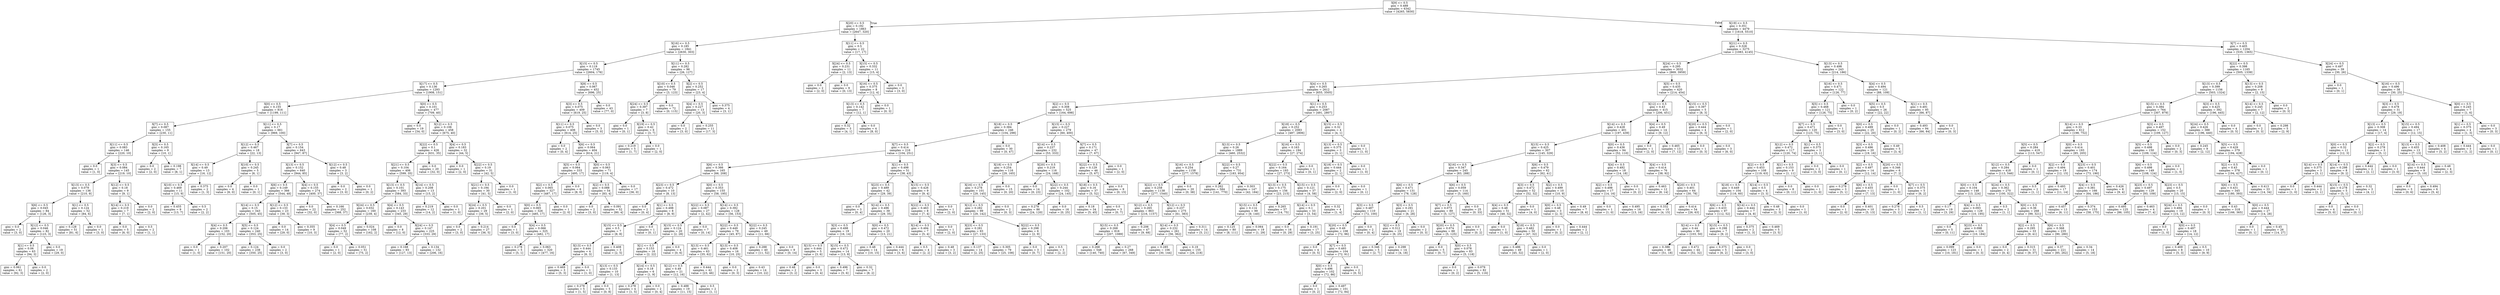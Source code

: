 digraph Tree {
node [shape=box] ;
0 [label="X[9] <= 0.5\ngini = 0.488\nsamples = 6342\nvalue = [4265, 5830]"] ;
1 [label="X[20] <= 0.5\ngini = 0.192\nsamples = 1863\nvalue = [2647, 320]"] ;
0 -> 1 [labeldistance=2.5, labelangle=45, headlabel="True"] ;
2 [label="X[16] <= 0.5\ngini = 0.185\nsamples = 1841\nvalue = [2630, 303]"] ;
1 -> 2 ;
3 [label="X[15] <= 0.5\ngini = 0.119\nsamples = 1745\nvalue = [2604, 176]"] ;
2 -> 3 ;
4 [label="X[17] <= 0.5\ngini = 0.136\nsamples = 1293\nvalue = [1908, 151]"] ;
3 -> 4 ;
5 [label="X[0] <= 0.5\ngini = 0.155\nsamples = 816\nvalue = [1199, 111]"] ;
4 -> 5 ;
6 [label="X[7] <= 0.5\ngini = 0.087\nsamples = 155\nvalue = [230, 11]"] ;
5 -> 6 ;
7 [label="X[11] <= 0.5\ngini = 0.083\nsamples = 146\nvalue = [220, 10]"] ;
6 -> 7 ;
8 [label="gini = 0.0\nsamples = 1\nvalue = [1, 0]"] ;
7 -> 8 ;
9 [label="X[3] <= 0.5\ngini = 0.084\nsamples = 145\nvalue = [219, 10]"] ;
7 -> 9 ;
10 [label="X[13] <= 0.5\ngini = 0.079\nsamples = 136\nvalue = [210, 9]"] ;
9 -> 10 ;
11 [label="X[6] <= 0.5\ngini = 0.045\nsamples = 84\nvalue = [126, 3]"] ;
10 -> 11 ;
12 [label="gini = 0.0\nsamples = 2\nvalue = [3, 0]"] ;
11 -> 12 ;
13 [label="X[12] <= 0.5\ngini = 0.046\nsamples = 82\nvalue = [123, 3]"] ;
11 -> 13 ;
14 [label="X[1] <= 0.5\ngini = 0.06\nsamples = 63\nvalue = [94, 3]"] ;
13 -> 14 ;
15 [label="gini = 0.061\nsamples = 61\nvalue = [92, 3]"] ;
14 -> 15 ;
16 [label="gini = 0.0\nsamples = 2\nvalue = [2, 0]"] ;
14 -> 16 ;
17 [label="gini = 0.0\nsamples = 19\nvalue = [29, 0]"] ;
13 -> 17 ;
18 [label="X[1] <= 0.5\ngini = 0.124\nsamples = 52\nvalue = [84, 6]"] ;
10 -> 18 ;
19 [label="gini = 0.128\nsamples = 51\nvalue = [81, 6]"] ;
18 -> 19 ;
20 [label="gini = 0.0\nsamples = 1\nvalue = [3, 0]"] ;
18 -> 20 ;
21 [label="X[12] <= 0.5\ngini = 0.18\nsamples = 9\nvalue = [9, 1]"] ;
9 -> 21 ;
22 [label="X[14] <= 0.5\ngini = 0.219\nsamples = 7\nvalue = [7, 1]"] ;
21 -> 22 ;
23 [label="gini = 0.0\nsamples = 5\nvalue = [6, 0]"] ;
22 -> 23 ;
24 [label="gini = 0.5\nsamples = 2\nvalue = [1, 1]"] ;
22 -> 24 ;
25 [label="gini = 0.0\nsamples = 2\nvalue = [2, 0]"] ;
21 -> 25 ;
26 [label="X[3] <= 0.5\ngini = 0.165\nsamples = 9\nvalue = [10, 1]"] ;
6 -> 26 ;
27 [label="gini = 0.0\nsamples = 2\nvalue = [2, 0]"] ;
26 -> 27 ;
28 [label="gini = 0.198\nsamples = 7\nvalue = [8, 1]"] ;
26 -> 28 ;
29 [label="X[11] <= 0.5\ngini = 0.17\nsamples = 661\nvalue = [969, 100]"] ;
5 -> 29 ;
30 [label="X[12] <= 0.5\ngini = 0.467\nsamples = 18\nvalue = [22, 13]"] ;
29 -> 30 ;
31 [label="X[14] <= 0.5\ngini = 0.49\nsamples = 13\nvalue = [16, 12]"] ;
30 -> 31 ;
32 [label="X[10] <= 0.5\ngini = 0.469\nsamples = 11\nvalue = [15, 9]"] ;
31 -> 32 ;
33 [label="gini = 0.455\nsamples = 9\nvalue = [13, 7]"] ;
32 -> 33 ;
34 [label="gini = 0.5\nsamples = 2\nvalue = [2, 2]"] ;
32 -> 34 ;
35 [label="gini = 0.375\nsamples = 2\nvalue = [1, 3]"] ;
31 -> 35 ;
36 [label="X[10] <= 0.5\ngini = 0.245\nsamples = 5\nvalue = [6, 1]"] ;
30 -> 36 ;
37 [label="gini = 0.0\nsamples = 4\nvalue = [6, 0]"] ;
36 -> 37 ;
38 [label="gini = 0.0\nsamples = 1\nvalue = [0, 1]"] ;
36 -> 38 ;
39 [label="X[7] <= 0.5\ngini = 0.154\nsamples = 643\nvalue = [947, 87]"] ;
29 -> 39 ;
40 [label="X[13] <= 0.5\ngini = 0.152\nsamples = 640\nvalue = [944, 85]"] ;
39 -> 40 ;
41 [label="X[6] <= 0.5\ngini = 0.149\nsamples = 366\nvalue = [544, 48]"] ;
40 -> 41 ;
42 [label="X[14] <= 0.5\ngini = 0.15\nsamples = 343\nvalue = [505, 45]"] ;
41 -> 42 ;
43 [label="X[4] <= 0.5\ngini = 0.206\nsamples = 103\nvalue = [152, 20]"] ;
42 -> 43 ;
44 [label="gini = 0.0\nsamples = 1\nvalue = [1, 0]"] ;
43 -> 44 ;
45 [label="gini = 0.207\nsamples = 102\nvalue = [151, 20]"] ;
43 -> 45 ;
46 [label="X[5] <= 0.5\ngini = 0.124\nsamples = 240\nvalue = [353, 25]"] ;
42 -> 46 ;
47 [label="gini = 0.124\nsamples = 238\nvalue = [350, 25]"] ;
46 -> 47 ;
48 [label="gini = 0.0\nsamples = 2\nvalue = [3, 0]"] ;
46 -> 48 ;
49 [label="X[12] <= 0.5\ngini = 0.133\nsamples = 23\nvalue = [39, 3]"] ;
41 -> 49 ;
50 [label="gini = 0.0\nsamples = 14\nvalue = [29, 0]"] ;
49 -> 50 ;
51 [label="gini = 0.355\nsamples = 9\nvalue = [10, 3]"] ;
49 -> 51 ;
52 [label="X[4] <= 0.5\ngini = 0.155\nsamples = 274\nvalue = [400, 37]"] ;
40 -> 52 ;
53 [label="gini = 0.0\nsamples = 22\nvalue = [32, 0]"] ;
52 -> 53 ;
54 [label="gini = 0.166\nsamples = 252\nvalue = [368, 37]"] ;
52 -> 54 ;
55 [label="X[12] <= 0.5\ngini = 0.48\nsamples = 3\nvalue = [3, 2]"] ;
39 -> 55 ;
56 [label="gini = 0.0\nsamples = 2\nvalue = [3, 0]"] ;
55 -> 56 ;
57 [label="gini = 0.0\nsamples = 1\nvalue = [0, 2]"] ;
55 -> 57 ;
58 [label="X[0] <= 0.5\ngini = 0.101\nsamples = 477\nvalue = [709, 40]"] ;
4 -> 58 ;
59 [label="gini = 0.0\nsamples = 19\nvalue = [34, 0]"] ;
58 -> 59 ;
60 [label="X[12] <= 0.5\ngini = 0.106\nsamples = 458\nvalue = [675, 40]"] ;
58 -> 60 ;
61 [label="X[22] <= 0.5\ngini = 0.1\nsamples = 426\nvalue = [631, 35]"] ;
60 -> 61 ;
62 [label="X[21] <= 0.5\ngini = 0.104\nsamples = 406\nvalue = [599, 35]"] ;
61 -> 62 ;
63 [label="X[13] <= 0.5\ngini = 0.101\nsamples = 393\nvalue = [584, 33]"] ;
62 -> 63 ;
64 [label="X[24] <= 0.5\ngini = 0.032\nsamples = 160\nvalue = [239, 4]"] ;
63 -> 64 ;
65 [label="X[4] <= 0.5\ngini = 0.049\nsamples = 52\nvalue = [77, 2]"] ;
64 -> 65 ;
66 [label="gini = 0.0\nsamples = 1\nvalue = [2, 0]"] ;
65 -> 66 ;
67 [label="gini = 0.051\nsamples = 51\nvalue = [75, 2]"] ;
65 -> 67 ;
68 [label="gini = 0.024\nsamples = 108\nvalue = [162, 2]"] ;
64 -> 68 ;
69 [label="X[4] <= 0.5\ngini = 0.143\nsamples = 233\nvalue = [345, 29]"] ;
63 -> 69 ;
70 [label="gini = 0.0\nsamples = 8\nvalue = [12, 0]"] ;
69 -> 70 ;
71 [label="X[24] <= 0.5\ngini = 0.147\nsamples = 225\nvalue = [333, 29]"] ;
69 -> 71 ;
72 [label="gini = 0.168\nsamples = 93\nvalue = [127, 13]"] ;
71 -> 72 ;
73 [label="gini = 0.134\nsamples = 132\nvalue = [206, 16]"] ;
71 -> 73 ;
74 [label="X[14] <= 0.5\ngini = 0.208\nsamples = 13\nvalue = [15, 2]"] ;
62 -> 74 ;
75 [label="gini = 0.219\nsamples = 12\nvalue = [14, 2]"] ;
74 -> 75 ;
76 [label="gini = 0.0\nsamples = 1\nvalue = [1, 0]"] ;
74 -> 76 ;
77 [label="gini = 0.0\nsamples = 20\nvalue = [32, 0]"] ;
61 -> 77 ;
78 [label="X[4] <= 0.5\ngini = 0.183\nsamples = 32\nvalue = [44, 5]"] ;
60 -> 78 ;
79 [label="gini = 0.0\nsamples = 1\nvalue = [2, 0]"] ;
78 -> 79 ;
80 [label="X[22] <= 0.5\ngini = 0.19\nsamples = 31\nvalue = [42, 5]"] ;
78 -> 80 ;
81 [label="X[21] <= 0.5\ngini = 0.194\nsamples = 30\nvalue = [41, 5]"] ;
80 -> 81 ;
82 [label="X[24] <= 0.5\ngini = 0.201\nsamples = 29\nvalue = [39, 5]"] ;
81 -> 82 ;
83 [label="gini = 0.0\nsamples = 2\nvalue = [3, 0]"] ;
82 -> 83 ;
84 [label="gini = 0.214\nsamples = 27\nvalue = [36, 5]"] ;
82 -> 84 ;
85 [label="gini = 0.0\nsamples = 1\nvalue = [2, 0]"] ;
81 -> 85 ;
86 [label="gini = 0.0\nsamples = 1\nvalue = [1, 0]"] ;
80 -> 86 ;
87 [label="X[8] <= 0.5\ngini = 0.067\nsamples = 452\nvalue = [696, 25]"] ;
3 -> 87 ;
88 [label="X[3] <= 0.5\ngini = 0.075\nsamples = 409\nvalue = [619, 25]"] ;
87 -> 88 ;
89 [label="X[11] <= 0.5\ngini = 0.075\nsamples = 406\nvalue = [614, 25]"] ;
88 -> 89 ;
90 [label="gini = 0.0\nsamples = 2\nvalue = [0, 4]"] ;
89 -> 90 ;
91 [label="X[6] <= 0.5\ngini = 0.064\nsamples = 404\nvalue = [614, 21]"] ;
89 -> 91 ;
92 [label="X[5] <= 0.5\ngini = 0.064\nsamples = 333\nvalue = [495, 17]"] ;
91 -> 92 ;
93 [label="X[2] <= 0.5\ngini = 0.065\nsamples = 327\nvalue = [487, 17]"] ;
92 -> 93 ;
94 [label="X[0] <= 0.5\ngini = 0.065\nsamples = 326\nvalue = [485, 17]"] ;
93 -> 94 ;
95 [label="gini = 0.0\nsamples = 1\nvalue = [3, 0]"] ;
94 -> 95 ;
96 [label="X[4] <= 0.5\ngini = 0.066\nsamples = 325\nvalue = [482, 17]"] ;
94 -> 96 ;
97 [label="gini = 0.278\nsamples = 5\nvalue = [5, 1]"] ;
96 -> 97 ;
98 [label="gini = 0.063\nsamples = 320\nvalue = [477, 16]"] ;
96 -> 98 ;
99 [label="gini = 0.0\nsamples = 1\nvalue = [2, 0]"] ;
93 -> 99 ;
100 [label="gini = 0.0\nsamples = 6\nvalue = [8, 0]"] ;
92 -> 100 ;
101 [label="X[0] <= 0.5\ngini = 0.063\nsamples = 71\nvalue = [119, 4]"] ;
91 -> 101 ;
102 [label="X[2] <= 0.5\ngini = 0.088\nsamples = 54\nvalue = [83, 4]"] ;
101 -> 102 ;
103 [label="gini = 0.0\nsamples = 2\nvalue = [3, 0]"] ;
102 -> 103 ;
104 [label="gini = 0.091\nsamples = 52\nvalue = [80, 4]"] ;
102 -> 104 ;
105 [label="gini = 0.0\nsamples = 17\nvalue = [36, 0]"] ;
101 -> 105 ;
106 [label="gini = 0.0\nsamples = 3\nvalue = [5, 0]"] ;
88 -> 106 ;
107 [label="gini = 0.0\nsamples = 43\nvalue = [77, 0]"] ;
87 -> 107 ;
108 [label="X[11] <= 0.5\ngini = 0.282\nsamples = 96\nvalue = [26, 127]"] ;
2 -> 108 ;
109 [label="X[10] <= 0.5\ngini = 0.046\nsamples = 79\nvalue = [3, 123]"] ;
108 -> 109 ;
110 [label="X[24] <= 0.5\ngini = 0.397\nsamples = 7\nvalue = [3, 8]"] ;
109 -> 110 ;
111 [label="gini = 0.0\nsamples = 1\nvalue = [0, 1]"] ;
110 -> 111 ;
112 [label="X[19] <= 0.5\ngini = 0.42\nsamples = 6\nvalue = [3, 7]"] ;
110 -> 112 ;
113 [label="gini = 0.219\nsamples = 5\nvalue = [1, 7]"] ;
112 -> 113 ;
114 [label="gini = 0.0\nsamples = 1\nvalue = [2, 0]"] ;
112 -> 114 ;
115 [label="gini = 0.0\nsamples = 72\nvalue = [0, 115]"] ;
109 -> 115 ;
116 [label="X[2] <= 0.5\ngini = 0.252\nsamples = 17\nvalue = [23, 4]"] ;
108 -> 116 ;
117 [label="X[4] <= 0.5\ngini = 0.227\nsamples = 13\nvalue = [20, 3]"] ;
116 -> 117 ;
118 [label="gini = 0.0\nsamples = 2\nvalue = [3, 0]"] ;
117 -> 118 ;
119 [label="gini = 0.255\nsamples = 11\nvalue = [17, 3]"] ;
117 -> 119 ;
120 [label="gini = 0.375\nsamples = 4\nvalue = [3, 1]"] ;
116 -> 120 ;
121 [label="X[11] <= 0.5\ngini = 0.5\nsamples = 22\nvalue = [17, 17]"] ;
1 -> 121 ;
122 [label="X[24] <= 0.5\ngini = 0.231\nsamples = 11\nvalue = [2, 13]"] ;
121 -> 122 ;
123 [label="gini = 0.0\nsamples = 2\nvalue = [2, 0]"] ;
122 -> 123 ;
124 [label="gini = 0.0\nsamples = 9\nvalue = [0, 13]"] ;
122 -> 124 ;
125 [label="X[15] <= 0.5\ngini = 0.332\nsamples = 11\nvalue = [15, 4]"] ;
121 -> 125 ;
126 [label="X[16] <= 0.5\ngini = 0.375\nsamples = 8\nvalue = [12, 4]"] ;
125 -> 126 ;
127 [label="X[13] <= 0.5\ngini = 0.142\nsamples = 7\nvalue = [12, 1]"] ;
126 -> 127 ;
128 [label="gini = 0.32\nsamples = 3\nvalue = [4, 1]"] ;
127 -> 128 ;
129 [label="gini = 0.0\nsamples = 4\nvalue = [8, 0]"] ;
127 -> 129 ;
130 [label="gini = 0.0\nsamples = 1\nvalue = [0, 3]"] ;
126 -> 130 ;
131 [label="gini = 0.0\nsamples = 3\nvalue = [3, 0]"] ;
125 -> 131 ;
132 [label="X[19] <= 0.5\ngini = 0.351\nsamples = 4479\nvalue = [1618, 5510]"] ;
0 -> 132 [labeldistance=2.5, labelangle=-45, headlabel="False"] ;
133 [label="X[21] <= 0.5\ngini = 0.328\nsamples = 3275\nvalue = [1083, 4145]"] ;
132 -> 133 ;
134 [label="X[24] <= 0.5\ngini = 0.295\nsamples = 3032\nvalue = [869, 3959]"] ;
133 -> 134 ;
135 [label="X[4] <= 0.5\ngini = 0.265\nsamples = 2612\nvalue = [655, 3505]"] ;
134 -> 135 ;
136 [label="X[2] <= 0.5\ngini = 0.308\nsamples = 525\nvalue = [164, 698]"] ;
135 -> 136 ;
137 [label="X[18] <= 0.5\ngini = 0.384\nsamples = 246\nvalue = [104, 298]"] ;
136 -> 137 ;
138 [label="X[7] <= 0.5\ngini = 0.414\nsamples = 216\nvalue = [104, 251]"] ;
137 -> 138 ;
139 [label="X[6] <= 0.5\ngini = 0.366\nsamples = 165\nvalue = [66, 208]"] ;
138 -> 139 ;
140 [label="X[23] <= 0.5\ngini = 0.472\nsamples = 10\nvalue = [8, 13]"] ;
139 -> 140 ;
141 [label="gini = 0.0\nsamples = 2\nvalue = [0, 4]"] ;
140 -> 141 ;
142 [label="X[1] <= 0.5\ngini = 0.498\nsamples = 8\nvalue = [8, 9]"] ;
140 -> 142 ;
143 [label="X[15] <= 0.5\ngini = 0.5\nsamples = 7\nvalue = [8, 8]"] ;
142 -> 143 ;
144 [label="X[13] <= 0.5\ngini = 0.444\nsamples = 4\nvalue = [6, 3]"] ;
143 -> 144 ;
145 [label="gini = 0.469\nsamples = 3\nvalue = [5, 3]"] ;
144 -> 145 ;
146 [label="gini = 0.0\nsamples = 1\nvalue = [1, 0]"] ;
144 -> 146 ;
147 [label="gini = 0.408\nsamples = 3\nvalue = [2, 5]"] ;
143 -> 147 ;
148 [label="gini = 0.0\nsamples = 1\nvalue = [0, 1]"] ;
142 -> 148 ;
149 [label="X[0] <= 0.5\ngini = 0.353\nsamples = 155\nvalue = [58, 195]"] ;
139 -> 149 ;
150 [label="X[22] <= 0.5\ngini = 0.087\nsamples = 27\nvalue = [2, 42]"] ;
149 -> 150 ;
151 [label="X[15] <= 0.5\ngini = 0.124\nsamples = 20\nvalue = [2, 28]"] ;
150 -> 151 ;
152 [label="X[1] <= 0.5\ngini = 0.153\nsamples = 16\nvalue = [2, 22]"] ;
151 -> 152 ;
153 [label="X[13] <= 0.5\ngini = 0.133\nsamples = 10\nvalue = [1, 13]"] ;
152 -> 153 ;
154 [label="gini = 0.278\nsamples = 5\nvalue = [1, 5]"] ;
153 -> 154 ;
155 [label="gini = 0.0\nsamples = 5\nvalue = [0, 8]"] ;
153 -> 155 ;
156 [label="X[14] <= 0.5\ngini = 0.18\nsamples = 6\nvalue = [1, 9]"] ;
152 -> 156 ;
157 [label="gini = 0.278\nsamples = 4\nvalue = [1, 5]"] ;
156 -> 157 ;
158 [label="gini = 0.0\nsamples = 2\nvalue = [0, 4]"] ;
156 -> 158 ;
159 [label="gini = 0.0\nsamples = 4\nvalue = [0, 6]"] ;
151 -> 159 ;
160 [label="gini = 0.0\nsamples = 7\nvalue = [0, 14]"] ;
150 -> 160 ;
161 [label="X[14] <= 0.5\ngini = 0.392\nsamples = 128\nvalue = [56, 153]"] ;
149 -> 161 ;
162 [label="X[22] <= 0.5\ngini = 0.449\nsamples = 79\nvalue = [45, 87]"] ;
161 -> 162 ;
163 [label="X[13] <= 0.5\ngini = 0.461\nsamples = 63\nvalue = [35, 62]"] ;
162 -> 163 ;
164 [label="X[12] <= 0.5\ngini = 0.49\nsamples = 21\nvalue = [12, 16]"] ;
163 -> 164 ;
165 [label="gini = 0.488\nsamples = 19\nvalue = [11, 15]"] ;
164 -> 165 ;
166 [label="gini = 0.5\nsamples = 2\nvalue = [1, 1]"] ;
164 -> 166 ;
167 [label="gini = 0.444\nsamples = 42\nvalue = [23, 46]"] ;
163 -> 167 ;
168 [label="X[13] <= 0.5\ngini = 0.408\nsamples = 16\nvalue = [10, 25]"] ;
162 -> 168 ;
169 [label="gini = 0.0\nsamples = 2\nvalue = [0, 3]"] ;
168 -> 169 ;
170 [label="gini = 0.43\nsamples = 14\nvalue = [10, 22]"] ;
168 -> 170 ;
171 [label="X[22] <= 0.5\ngini = 0.245\nsamples = 49\nvalue = [11, 66]"] ;
161 -> 171 ;
172 [label="gini = 0.288\nsamples = 40\nvalue = [11, 52]"] ;
171 -> 172 ;
173 [label="gini = 0.0\nsamples = 9\nvalue = [0, 14]"] ;
171 -> 173 ;
174 [label="X[1] <= 0.5\ngini = 0.498\nsamples = 51\nvalue = [38, 43]"] ;
138 -> 174 ;
175 [label="X[23] <= 0.5\ngini = 0.489\nsamples = 42\nvalue = [29, 39]"] ;
174 -> 175 ;
176 [label="gini = 0.0\nsamples = 3\nvalue = [0, 4]"] ;
175 -> 176 ;
177 [label="X[14] <= 0.5\ngini = 0.496\nsamples = 39\nvalue = [29, 35]"] ;
175 -> 177 ;
178 [label="X[3] <= 0.5\ngini = 0.498\nsamples = 19\nvalue = [16, 14]"] ;
177 -> 178 ;
179 [label="X[15] <= 0.5\ngini = 0.444\nsamples = 5\nvalue = [3, 6]"] ;
178 -> 179 ;
180 [label="gini = 0.48\nsamples = 2\nvalue = [3, 2]"] ;
179 -> 180 ;
181 [label="gini = 0.0\nsamples = 3\nvalue = [0, 4]"] ;
179 -> 181 ;
182 [label="X[15] <= 0.5\ngini = 0.472\nsamples = 14\nvalue = [13, 8]"] ;
178 -> 182 ;
183 [label="gini = 0.496\nsamples = 7\nvalue = [5, 6]"] ;
182 -> 183 ;
184 [label="gini = 0.32\nsamples = 7\nvalue = [8, 2]"] ;
182 -> 184 ;
185 [label="X[0] <= 0.5\ngini = 0.472\nsamples = 20\nvalue = [13, 21]"] ;
177 -> 185 ;
186 [label="gini = 0.48\nsamples = 14\nvalue = [10, 15]"] ;
185 -> 186 ;
187 [label="gini = 0.444\nsamples = 6\nvalue = [3, 6]"] ;
185 -> 187 ;
188 [label="X[15] <= 0.5\ngini = 0.426\nsamples = 9\nvalue = [9, 4]"] ;
174 -> 188 ;
189 [label="X[22] <= 0.5\ngini = 0.463\nsamples = 8\nvalue = [7, 4]"] ;
188 -> 189 ;
190 [label="X[14] <= 0.5\ngini = 0.494\nsamples = 7\nvalue = [5, 4]"] ;
189 -> 190 ;
191 [label="gini = 0.5\nsamples = 4\nvalue = [2, 2]"] ;
190 -> 191 ;
192 [label="gini = 0.48\nsamples = 3\nvalue = [3, 2]"] ;
190 -> 192 ;
193 [label="gini = 0.0\nsamples = 1\nvalue = [2, 0]"] ;
189 -> 193 ;
194 [label="gini = 0.0\nsamples = 1\nvalue = [2, 0]"] ;
188 -> 194 ;
195 [label="gini = 0.0\nsamples = 30\nvalue = [0, 47]"] ;
137 -> 195 ;
196 [label="X[15] <= 0.5\ngini = 0.227\nsamples = 279\nvalue = [60, 400]"] ;
136 -> 196 ;
197 [label="X[14] <= 0.5\ngini = 0.237\nsamples = 232\nvalue = [53, 333]"] ;
196 -> 197 ;
198 [label="X[18] <= 0.5\ngini = 0.254\nsamples = 116\nvalue = [29, 165]"] ;
197 -> 198 ;
199 [label="X[16] <= 0.5\ngini = 0.278\nsamples = 101\nvalue = [29, 145]"] ;
198 -> 199 ;
200 [label="X[12] <= 0.5\ngini = 0.282\nsamples = 99\nvalue = [29, 142]"] ;
199 -> 200 ;
201 [label="X[23] <= 0.5\ngini = 0.281\nsamples = 93\nvalue = [27, 133]"] ;
200 -> 201 ;
202 [label="gini = 0.137\nsamples = 14\nvalue = [2, 25]"] ;
201 -> 202 ;
203 [label="gini = 0.305\nsamples = 79\nvalue = [25, 108]"] ;
201 -> 203 ;
204 [label="X[22] <= 0.5\ngini = 0.298\nsamples = 6\nvalue = [2, 9]"] ;
200 -> 204 ;
205 [label="gini = 0.0\nsamples = 3\nvalue = [0, 7]"] ;
204 -> 205 ;
206 [label="gini = 0.5\nsamples = 3\nvalue = [2, 2]"] ;
204 -> 206 ;
207 [label="gini = 0.0\nsamples = 2\nvalue = [0, 3]"] ;
199 -> 207 ;
208 [label="gini = 0.0\nsamples = 15\nvalue = [0, 20]"] ;
198 -> 208 ;
209 [label="X[20] <= 0.5\ngini = 0.219\nsamples = 116\nvalue = [24, 168]"] ;
197 -> 209 ;
210 [label="gini = 0.0\nsamples = 14\nvalue = [0, 23]"] ;
209 -> 210 ;
211 [label="X[22] <= 0.5\ngini = 0.244\nsamples = 102\nvalue = [24, 145]"] ;
209 -> 211 ;
212 [label="gini = 0.278\nsamples = 86\nvalue = [24, 120]"] ;
211 -> 212 ;
213 [label="gini = 0.0\nsamples = 16\nvalue = [0, 25]"] ;
211 -> 213 ;
214 [label="X[7] <= 0.5\ngini = 0.171\nsamples = 47\nvalue = [7, 67]"] ;
196 -> 214 ;
215 [label="X[22] <= 0.5\ngini = 0.129\nsamples = 46\nvalue = [5, 67]"] ;
214 -> 215 ;
216 [label="X[18] <= 0.5\ngini = 0.16\nsamples = 37\nvalue = [5, 52]"] ;
215 -> 216 ;
217 [label="gini = 0.18\nsamples = 34\nvalue = [5, 45]"] ;
216 -> 217 ;
218 [label="gini = 0.0\nsamples = 3\nvalue = [0, 7]"] ;
216 -> 218 ;
219 [label="gini = 0.0\nsamples = 9\nvalue = [0, 15]"] ;
215 -> 219 ;
220 [label="gini = 0.0\nsamples = 1\nvalue = [2, 0]"] ;
214 -> 220 ;
221 [label="X[1] <= 0.5\ngini = 0.253\nsamples = 2087\nvalue = [491, 2807]"] ;
135 -> 221 ;
222 [label="X[18] <= 0.5\ngini = 0.252\nsamples = 2083\nvalue = [487, 2806]"] ;
221 -> 222 ;
223 [label="X[13] <= 0.5\ngini = 0.26\nsamples = 1889\nvalue = [460, 2532]"] ;
222 -> 223 ;
224 [label="X[16] <= 0.5\ngini = 0.254\nsamples = 1158\nvalue = [277, 1578]"] ;
223 -> 224 ;
225 [label="X[22] <= 0.5\ngini = 0.258\nsamples = 1138\nvalue = [277, 1540]"] ;
224 -> 225 ;
226 [label="X[12] <= 0.5\ngini = 0.265\nsamples = 863\nvalue = [216, 1157]"] ;
225 -> 226 ;
227 [label="X[15] <= 0.5\ngini = 0.268\nsamples = 816\nvalue = [207, 1089]"] ;
226 -> 227 ;
228 [label="gini = 0.268\nsamples = 548\nvalue = [140, 740]"] ;
227 -> 228 ;
229 [label="gini = 0.27\nsamples = 268\nvalue = [67, 349]"] ;
227 -> 229 ;
230 [label="gini = 0.206\nsamples = 47\nvalue = [9, 68]"] ;
226 -> 230 ;
231 [label="X[12] <= 0.5\ngini = 0.237\nsamples = 275\nvalue = [61, 383]"] ;
225 -> 231 ;
232 [label="X[14] <= 0.5\ngini = 0.232\nsamples = 261\nvalue = [56, 362]"] ;
231 -> 232 ;
233 [label="gini = 0.285\nsamples = 106\nvalue = [30, 144]"] ;
232 -> 233 ;
234 [label="gini = 0.19\nsamples = 155\nvalue = [26, 218]"] ;
232 -> 234 ;
235 [label="gini = 0.311\nsamples = 14\nvalue = [5, 21]"] ;
231 -> 235 ;
236 [label="gini = 0.0\nsamples = 20\nvalue = [0, 38]"] ;
224 -> 236 ;
237 [label="X[22] <= 0.5\ngini = 0.27\nsamples = 731\nvalue = [183, 954]"] ;
223 -> 237 ;
238 [label="gini = 0.262\nsamples = 584\nvalue = [141, 770]"] ;
237 -> 238 ;
239 [label="gini = 0.303\nsamples = 147\nvalue = [42, 184]"] ;
237 -> 239 ;
240 [label="X[16] <= 0.5\ngini = 0.163\nsamples = 194\nvalue = [27, 274]"] ;
222 -> 240 ;
241 [label="X[22] <= 0.5\ngini = 0.164\nsamples = 193\nvalue = [27, 273]"] ;
240 -> 241 ;
242 [label="X[13] <= 0.5\ngini = 0.175\nsamples = 156\nvalue = [23, 215]"] ;
241 -> 242 ;
243 [label="X[15] <= 0.5\ngini = 0.114\nsamples = 99\nvalue = [9, 140]"] ;
242 -> 243 ;
244 [label="gini = 0.125\nsamples = 80\nvalue = [8, 111]"] ;
243 -> 244 ;
245 [label="gini = 0.064\nsamples = 19\nvalue = [1, 29]"] ;
243 -> 245 ;
246 [label="gini = 0.265\nsamples = 57\nvalue = [14, 75]"] ;
242 -> 246 ;
247 [label="X[15] <= 0.5\ngini = 0.121\nsamples = 37\nvalue = [4, 58]"] ;
241 -> 247 ;
248 [label="X[14] <= 0.5\ngini = 0.1\nsamples = 33\nvalue = [3, 54]"] ;
247 -> 248 ;
249 [label="gini = 0.0\nsamples = 16\nvalue = [0, 29]"] ;
248 -> 249 ;
250 [label="gini = 0.191\nsamples = 17\nvalue = [3, 25]"] ;
248 -> 250 ;
251 [label="gini = 0.32\nsamples = 4\nvalue = [1, 4]"] ;
247 -> 251 ;
252 [label="gini = 0.0\nsamples = 1\nvalue = [0, 1]"] ;
240 -> 252 ;
253 [label="X[15] <= 0.5\ngini = 0.32\nsamples = 4\nvalue = [4, 1]"] ;
221 -> 253 ;
254 [label="X[13] <= 0.5\ngini = 0.375\nsamples = 3\nvalue = [3, 1]"] ;
253 -> 254 ;
255 [label="X[18] <= 0.5\ngini = 0.444\nsamples = 2\nvalue = [2, 1]"] ;
254 -> 255 ;
256 [label="gini = 0.0\nsamples = 1\nvalue = [2, 0]"] ;
255 -> 256 ;
257 [label="gini = 0.0\nsamples = 1\nvalue = [0, 1]"] ;
255 -> 257 ;
258 [label="gini = 0.0\nsamples = 1\nvalue = [1, 0]"] ;
254 -> 258 ;
259 [label="gini = 0.0\nsamples = 1\nvalue = [1, 0]"] ;
253 -> 259 ;
260 [label="X[5] <= 0.5\ngini = 0.435\nsamples = 420\nvalue = [214, 454]"] ;
134 -> 260 ;
261 [label="X[12] <= 0.5\ngini = 0.43\nsamples = 415\nvalue = [206, 451]"] ;
260 -> 261 ;
262 [label="X[14] <= 0.5\ngini = 0.428\nsamples = 401\nvalue = [197, 439]"] ;
261 -> 262 ;
263 [label="X[15] <= 0.5\ngini = 0.425\nsamples = 307\nvalue = [145, 329]"] ;
262 -> 263 ;
264 [label="X[16] <= 0.5\ngini = 0.347\nsamples = 245\nvalue = [83, 288]"] ;
263 -> 264 ;
265 [label="X[6] <= 0.5\ngini = 0.471\nsamples = 131\nvalue = [78, 128]"] ;
264 -> 265 ;
266 [label="X[3] <= 0.5\ngini = 0.487\nsamples = 110\nvalue = [72, 100]"] ;
265 -> 266 ;
267 [label="X[20] <= 0.5\ngini = 0.49\nsamples = 108\nvalue = [72, 96]"] ;
266 -> 267 ;
268 [label="gini = 0.0\nsamples = 4\nvalue = [0, 5]"] ;
267 -> 268 ;
269 [label="X[7] <= 0.5\ngini = 0.493\nsamples = 104\nvalue = [72, 91]"] ;
267 -> 269 ;
270 [label="X[0] <= 0.5\ngini = 0.496\nsamples = 102\nvalue = [72, 86]"] ;
269 -> 270 ;
271 [label="gini = 0.0\nsamples = 1\nvalue = [0, 2]"] ;
270 -> 271 ;
272 [label="gini = 0.497\nsamples = 101\nvalue = [72, 84]"] ;
270 -> 272 ;
273 [label="gini = 0.0\nsamples = 2\nvalue = [0, 5]"] ;
269 -> 273 ;
274 [label="gini = 0.0\nsamples = 2\nvalue = [0, 4]"] ;
266 -> 274 ;
275 [label="X[3] <= 0.5\ngini = 0.291\nsamples = 21\nvalue = [6, 28]"] ;
265 -> 275 ;
276 [label="X[2] <= 0.5\ngini = 0.312\nsamples = 19\nvalue = [6, 25]"] ;
275 -> 276 ;
277 [label="gini = 0.346\nsamples = 5\nvalue = [2, 7]"] ;
276 -> 277 ;
278 [label="gini = 0.298\nsamples = 14\nvalue = [4, 18]"] ;
276 -> 278 ;
279 [label="gini = 0.0\nsamples = 2\nvalue = [0, 3]"] ;
275 -> 279 ;
280 [label="X[6] <= 0.5\ngini = 0.059\nsamples = 114\nvalue = [5, 160]"] ;
264 -> 280 ;
281 [label="X[7] <= 0.5\ngini = 0.073\nsamples = 89\nvalue = [5, 127]"] ;
280 -> 281 ;
282 [label="X[20] <= 0.5\ngini = 0.074\nsamples = 88\nvalue = [5, 125]"] ;
281 -> 282 ;
283 [label="gini = 0.0\nsamples = 5\nvalue = [0, 7]"] ;
282 -> 283 ;
284 [label="X[0] <= 0.5\ngini = 0.078\nsamples = 83\nvalue = [5, 118]"] ;
282 -> 284 ;
285 [label="gini = 0.0\nsamples = 1\nvalue = [0, 2]"] ;
284 -> 285 ;
286 [label="gini = 0.079\nsamples = 82\nvalue = [5, 116]"] ;
284 -> 286 ;
287 [label="gini = 0.0\nsamples = 1\nvalue = [0, 2]"] ;
281 -> 287 ;
288 [label="gini = 0.0\nsamples = 25\nvalue = [0, 33]"] ;
280 -> 288 ;
289 [label="X[6] <= 0.5\ngini = 0.479\nsamples = 62\nvalue = [62, 41]"] ;
263 -> 289 ;
290 [label="X[3] <= 0.5\ngini = 0.472\nsamples = 52\nvalue = [52, 32]"] ;
289 -> 290 ;
291 [label="X[4] <= 0.5\ngini = 0.48\nsamples = 51\nvalue = [48, 32]"] ;
290 -> 291 ;
292 [label="gini = 0.0\nsamples = 1\nvalue = [1, 0]"] ;
291 -> 292 ;
293 [label="X[18] <= 0.5\ngini = 0.482\nsamples = 50\nvalue = [47, 32]"] ;
291 -> 293 ;
294 [label="gini = 0.486\nsamples = 49\nvalue = [45, 32]"] ;
293 -> 294 ;
295 [label="gini = 0.0\nsamples = 1\nvalue = [2, 0]"] ;
293 -> 295 ;
296 [label="gini = 0.0\nsamples = 1\nvalue = [4, 0]"] ;
290 -> 296 ;
297 [label="X[2] <= 0.5\ngini = 0.499\nsamples = 10\nvalue = [10, 9]"] ;
289 -> 297 ;
298 [label="X[0] <= 0.5\ngini = 0.48\nsamples = 3\nvalue = [2, 3]"] ;
297 -> 298 ;
299 [label="gini = 0.0\nsamples = 1\nvalue = [0, 2]"] ;
298 -> 299 ;
300 [label="gini = 0.444\nsamples = 2\nvalue = [2, 1]"] ;
298 -> 300 ;
301 [label="gini = 0.49\nsamples = 7\nvalue = [8, 6]"] ;
297 -> 301 ;
302 [label="X[0] <= 0.5\ngini = 0.436\nsamples = 94\nvalue = [52, 110]"] ;
262 -> 302 ;
303 [label="X[4] <= 0.5\ngini = 0.492\nsamples = 18\nvalue = [14, 18]"] ;
302 -> 303 ;
304 [label="X[2] <= 0.5\ngini = 0.498\nsamples = 17\nvalue = [14, 16]"] ;
303 -> 304 ;
305 [label="gini = 0.0\nsamples = 1\nvalue = [1, 0]"] ;
304 -> 305 ;
306 [label="gini = 0.495\nsamples = 16\nvalue = [13, 16]"] ;
304 -> 306 ;
307 [label="gini = 0.0\nsamples = 1\nvalue = [0, 2]"] ;
303 -> 307 ;
308 [label="X[4] <= 0.5\ngini = 0.414\nsamples = 76\nvalue = [38, 92]"] ;
302 -> 308 ;
309 [label="gini = 0.463\nsamples = 12\nvalue = [8, 14]"] ;
308 -> 309 ;
310 [label="X[20] <= 0.5\ngini = 0.401\nsamples = 64\nvalue = [30, 78]"] ;
308 -> 310 ;
311 [label="gini = 0.332\nsamples = 10\nvalue = [4, 15]"] ;
310 -> 311 ;
312 [label="gini = 0.414\nsamples = 54\nvalue = [26, 63]"] ;
310 -> 312 ;
313 [label="X[4] <= 0.5\ngini = 0.49\nsamples = 14\nvalue = [9, 12]"] ;
261 -> 313 ;
314 [label="gini = 0.0\nsamples = 1\nvalue = [2, 0]"] ;
313 -> 314 ;
315 [label="gini = 0.465\nsamples = 13\nvalue = [7, 12]"] ;
313 -> 315 ;
316 [label="X[15] <= 0.5\ngini = 0.397\nsamples = 5\nvalue = [8, 3]"] ;
260 -> 316 ;
317 [label="X[20] <= 0.5\ngini = 0.444\nsamples = 4\nvalue = [6, 3]"] ;
316 -> 317 ;
318 [label="gini = 0.0\nsamples = 1\nvalue = [0, 3]"] ;
317 -> 318 ;
319 [label="gini = 0.0\nsamples = 3\nvalue = [6, 0]"] ;
317 -> 319 ;
320 [label="gini = 0.0\nsamples = 1\nvalue = [2, 0]"] ;
316 -> 320 ;
321 [label="X[13] <= 0.5\ngini = 0.498\nsamples = 243\nvalue = [214, 186]"] ;
133 -> 321 ;
322 [label="X[16] <= 0.5\ngini = 0.471\nsamples = 122\nvalue = [126, 77]"] ;
321 -> 322 ;
323 [label="X[5] <= 0.5\ngini = 0.468\nsamples = 121\nvalue = [126, 75]"] ;
322 -> 323 ;
324 [label="X[7] <= 0.5\ngini = 0.471\nsamples = 120\nvalue = [123, 75]"] ;
323 -> 324 ;
325 [label="X[12] <= 0.5\ngini = 0.472\nsamples = 117\nvalue = [120, 74]"] ;
324 -> 325 ;
326 [label="X[2] <= 0.5\ngini = 0.453\nsamples = 108\nvalue = [119, 63]"] ;
325 -> 326 ;
327 [label="X[18] <= 0.5\ngini = 0.449\nsamples = 104\nvalue = [116, 60]"] ;
326 -> 327 ;
328 [label="X[6] <= 0.5\ngini = 0.433\nsamples = 97\nvalue = [112, 52]"] ;
327 -> 328 ;
329 [label="X[14] <= 0.5\ngini = 0.44\nsamples = 90\nvalue = [103, 50]"] ;
328 -> 329 ;
330 [label="gini = 0.386\nsamples = 46\nvalue = [51, 18]"] ;
329 -> 330 ;
331 [label="gini = 0.472\nsamples = 44\nvalue = [52, 32]"] ;
329 -> 331 ;
332 [label="X[15] <= 0.5\ngini = 0.298\nsamples = 7\nvalue = [9, 2]"] ;
328 -> 332 ;
333 [label="gini = 0.375\nsamples = 5\nvalue = [6, 2]"] ;
332 -> 333 ;
334 [label="gini = 0.0\nsamples = 2\nvalue = [3, 0]"] ;
332 -> 334 ;
335 [label="X[14] <= 0.5\ngini = 0.444\nsamples = 7\nvalue = [4, 8]"] ;
327 -> 335 ;
336 [label="gini = 0.375\nsamples = 2\nvalue = [1, 3]"] ;
335 -> 336 ;
337 [label="gini = 0.469\nsamples = 5\nvalue = [3, 5]"] ;
335 -> 337 ;
338 [label="X[14] <= 0.5\ngini = 0.5\nsamples = 4\nvalue = [3, 3]"] ;
326 -> 338 ;
339 [label="gini = 0.48\nsamples = 3\nvalue = [2, 3]"] ;
338 -> 339 ;
340 [label="gini = 0.0\nsamples = 1\nvalue = [1, 0]"] ;
338 -> 340 ;
341 [label="X[1] <= 0.5\ngini = 0.153\nsamples = 9\nvalue = [1, 11]"] ;
325 -> 341 ;
342 [label="gini = 0.0\nsamples = 8\nvalue = [0, 11]"] ;
341 -> 342 ;
343 [label="gini = 0.0\nsamples = 1\nvalue = [1, 0]"] ;
341 -> 343 ;
344 [label="X[1] <= 0.5\ngini = 0.375\nsamples = 3\nvalue = [3, 1]"] ;
324 -> 344 ;
345 [label="gini = 0.0\nsamples = 2\nvalue = [3, 0]"] ;
344 -> 345 ;
346 [label="gini = 0.0\nsamples = 1\nvalue = [0, 1]"] ;
344 -> 346 ;
347 [label="gini = 0.0\nsamples = 1\nvalue = [3, 0]"] ;
323 -> 347 ;
348 [label="gini = 0.0\nsamples = 1\nvalue = [0, 2]"] ;
322 -> 348 ;
349 [label="X[4] <= 0.5\ngini = 0.494\nsamples = 121\nvalue = [88, 109]"] ;
321 -> 349 ;
350 [label="X[5] <= 0.5\ngini = 0.5\nsamples = 26\nvalue = [22, 22]"] ;
349 -> 350 ;
351 [label="X[0] <= 0.5\ngini = 0.499\nsamples = 25\nvalue = [22, 20]"] ;
350 -> 351 ;
352 [label="X[3] <= 0.5\ngini = 0.496\nsamples = 20\nvalue = [19, 16]"] ;
351 -> 352 ;
353 [label="X[2] <= 0.5\ngini = 0.497\nsamples = 14\nvalue = [12, 14]"] ;
352 -> 353 ;
354 [label="gini = 0.278\nsamples = 3\nvalue = [5, 1]"] ;
353 -> 354 ;
355 [label="X[6] <= 0.5\ngini = 0.455\nsamples = 11\nvalue = [7, 13]"] ;
353 -> 355 ;
356 [label="gini = 0.0\nsamples = 1\nvalue = [2, 0]"] ;
355 -> 356 ;
357 [label="gini = 0.401\nsamples = 10\nvalue = [5, 13]"] ;
355 -> 357 ;
358 [label="X[20] <= 0.5\ngini = 0.346\nsamples = 6\nvalue = [7, 2]"] ;
352 -> 358 ;
359 [label="gini = 0.0\nsamples = 1\nvalue = [1, 0]"] ;
358 -> 359 ;
360 [label="X[7] <= 0.5\ngini = 0.375\nsamples = 5\nvalue = [6, 2]"] ;
358 -> 360 ;
361 [label="gini = 0.278\nsamples = 3\nvalue = [5, 1]"] ;
360 -> 361 ;
362 [label="gini = 0.5\nsamples = 2\nvalue = [1, 1]"] ;
360 -> 362 ;
363 [label="gini = 0.49\nsamples = 5\nvalue = [3, 4]"] ;
351 -> 363 ;
364 [label="gini = 0.0\nsamples = 1\nvalue = [0, 2]"] ;
350 -> 364 ;
365 [label="X[1] <= 0.5\ngini = 0.491\nsamples = 95\nvalue = [66, 87]"] ;
349 -> 365 ;
366 [label="gini = 0.493\nsamples = 94\nvalue = [66, 84]"] ;
365 -> 366 ;
367 [label="gini = 0.0\nsamples = 1\nvalue = [0, 3]"] ;
365 -> 367 ;
368 [label="X[7] <= 0.5\ngini = 0.405\nsamples = 1204\nvalue = [535, 1365]"] ;
132 -> 368 ;
369 [label="X[22] <= 0.5\ngini = 0.398\nsamples = 1165\nvalue = [505, 1339]"] ;
368 -> 369 ;
370 [label="X[13] <= 0.5\ngini = 0.399\nsamples = 1156\nvalue = [503, 1324]"] ;
369 -> 370 ;
371 [label="X[15] <= 0.5\ngini = 0.384\nsamples = 764\nvalue = [307, 879]"] ;
370 -> 371 ;
372 [label="X[14] <= 0.5\ngini = 0.33\nsamples = 612\nvalue = [198, 752]"] ;
371 -> 372 ;
373 [label="X[5] <= 0.5\ngini = 0.284\nsamples = 419\nvalue = [113, 547]"] ;
372 -> 373 ;
374 [label="X[12] <= 0.5\ngini = 0.284\nsamples = 418\nvalue = [113, 546]"] ;
373 -> 374 ;
375 [label="X[0] <= 0.5\ngini = 0.104\nsamples = 148\nvalue = [13, 224]"] ;
374 -> 375 ;
376 [label="gini = 0.17\nsamples = 19\nvalue = [3, 29]"] ;
375 -> 376 ;
377 [label="X[4] <= 0.5\ngini = 0.093\nsamples = 129\nvalue = [10, 195]"] ;
375 -> 377 ;
378 [label="gini = 0.0\nsamples = 5\nvalue = [0, 11]"] ;
377 -> 378 ;
379 [label="X[23] <= 0.5\ngini = 0.098\nsamples = 124\nvalue = [10, 184]"] ;
377 -> 379 ;
380 [label="gini = 0.099\nsamples = 123\nvalue = [10, 181]"] ;
379 -> 380 ;
381 [label="gini = 0.0\nsamples = 1\nvalue = [0, 3]"] ;
379 -> 381 ;
382 [label="X[24] <= 0.5\ngini = 0.362\nsamples = 270\nvalue = [100, 322]"] ;
374 -> 382 ;
383 [label="gini = 0.5\nsamples = 2\nvalue = [1, 1]"] ;
382 -> 383 ;
384 [label="X[0] <= 0.5\ngini = 0.36\nsamples = 268\nvalue = [99, 321]"] ;
382 -> 384 ;
385 [label="X[2] <= 0.5\ngini = 0.295\nsamples = 33\nvalue = [9, 41]"] ;
384 -> 385 ;
386 [label="gini = 0.0\nsamples = 2\nvalue = [0, 4]"] ;
385 -> 386 ;
387 [label="gini = 0.315\nsamples = 31\nvalue = [9, 37]"] ;
385 -> 387 ;
388 [label="X[6] <= 0.5\ngini = 0.368\nsamples = 235\nvalue = [90, 280]"] ;
384 -> 388 ;
389 [label="gini = 0.37\nsamples = 221\nvalue = [85, 262]"] ;
388 -> 389 ;
390 [label="gini = 0.34\nsamples = 14\nvalue = [5, 18]"] ;
388 -> 390 ;
391 [label="gini = 0.0\nsamples = 1\nvalue = [0, 1]"] ;
373 -> 391 ;
392 [label="X[0] <= 0.5\ngini = 0.414\nsamples = 193\nvalue = [85, 205]"] ;
372 -> 392 ;
393 [label="X[2] <= 0.5\ngini = 0.494\nsamples = 19\nvalue = [12, 15]"] ;
392 -> 393 ;
394 [label="gini = 0.5\nsamples = 2\nvalue = [1, 1]"] ;
393 -> 394 ;
395 [label="gini = 0.493\nsamples = 17\nvalue = [11, 14]"] ;
393 -> 395 ;
396 [label="X[23] <= 0.5\ngini = 0.401\nsamples = 174\nvalue = [73, 190]"] ;
392 -> 396 ;
397 [label="X[4] <= 0.5\ngini = 0.381\nsamples = 166\nvalue = [64, 186]"] ;
396 -> 397 ;
398 [label="gini = 0.457\nsamples = 13\nvalue = [6, 11]"] ;
397 -> 398 ;
399 [label="gini = 0.374\nsamples = 153\nvalue = [58, 175]"] ;
397 -> 399 ;
400 [label="gini = 0.426\nsamples = 8\nvalue = [9, 4]"] ;
396 -> 400 ;
401 [label="X[3] <= 0.5\ngini = 0.497\nsamples = 152\nvalue = [109, 127]"] ;
371 -> 401 ;
402 [label="X[5] <= 0.5\ngini = 0.498\nsamples = 150\nvalue = [109, 124]"] ;
401 -> 402 ;
403 [label="X[6] <= 0.5\ngini = 0.498\nsamples = 149\nvalue = [108, 124]"] ;
402 -> 403 ;
404 [label="X[23] <= 0.5\ngini = 0.497\nsamples = 129\nvalue = [93, 109]"] ;
403 -> 404 ;
405 [label="gini = 0.495\nsamples = 125\nvalue = [86, 105]"] ;
404 -> 405 ;
406 [label="gini = 0.463\nsamples = 4\nvalue = [7, 4]"] ;
404 -> 406 ;
407 [label="X[23] <= 0.5\ngini = 0.5\nsamples = 20\nvalue = [15, 15]"] ;
403 -> 407 ;
408 [label="X[24] <= 0.5\ngini = 0.494\nsamples = 19\nvalue = [15, 12]"] ;
407 -> 408 ;
409 [label="gini = 0.0\nsamples = 1\nvalue = [1, 0]"] ;
408 -> 409 ;
410 [label="X[0] <= 0.5\ngini = 0.497\nsamples = 18\nvalue = [14, 12]"] ;
408 -> 410 ;
411 [label="gini = 0.469\nsamples = 8\nvalue = [5, 3]"] ;
410 -> 411 ;
412 [label="gini = 0.5\nsamples = 10\nvalue = [9, 9]"] ;
410 -> 412 ;
413 [label="gini = 0.0\nsamples = 1\nvalue = [0, 3]"] ;
407 -> 413 ;
414 [label="gini = 0.0\nsamples = 1\nvalue = [1, 0]"] ;
402 -> 414 ;
415 [label="gini = 0.0\nsamples = 2\nvalue = [0, 3]"] ;
401 -> 415 ;
416 [label="X[3] <= 0.5\ngini = 0.425\nsamples = 392\nvalue = [196, 445]"] ;
370 -> 416 ;
417 [label="X[24] <= 0.5\ngini = 0.426\nsamples = 388\nvalue = [196, 440]"] ;
416 -> 417 ;
418 [label="gini = 0.245\nsamples = 9\nvalue = [2, 12]"] ;
417 -> 418 ;
419 [label="X[5] <= 0.5\ngini = 0.429\nsamples = 379\nvalue = [194, 428]"] ;
417 -> 419 ;
420 [label="X[2] <= 0.5\ngini = 0.43\nsamples = 378\nvalue = [194, 427]"] ;
419 -> 420 ;
421 [label="X[6] <= 0.5\ngini = 0.431\nsamples = 345\nvalue = [180, 393]"] ;
420 -> 421 ;
422 [label="gini = 0.43\nsamples = 318\nvalue = [166, 365]"] ;
421 -> 422 ;
423 [label="X[0] <= 0.5\ngini = 0.444\nsamples = 27\nvalue = [14, 28]"] ;
421 -> 423 ;
424 [label="gini = 0.0\nsamples = 1\nvalue = [0, 1]"] ;
423 -> 424 ;
425 [label="gini = 0.45\nsamples = 26\nvalue = [14, 27]"] ;
423 -> 425 ;
426 [label="gini = 0.413\nsamples = 33\nvalue = [14, 34]"] ;
420 -> 426 ;
427 [label="gini = 0.0\nsamples = 1\nvalue = [0, 1]"] ;
419 -> 427 ;
428 [label="gini = 0.0\nsamples = 4\nvalue = [0, 5]"] ;
416 -> 428 ;
429 [label="X[13] <= 0.5\ngini = 0.208\nsamples = 9\nvalue = [2, 15]"] ;
369 -> 429 ;
430 [label="X[14] <= 0.5\ngini = 0.245\nsamples = 7\nvalue = [2, 12]"] ;
429 -> 430 ;
431 [label="gini = 0.0\nsamples = 2\nvalue = [0, 3]"] ;
430 -> 431 ;
432 [label="gini = 0.298\nsamples = 5\nvalue = [2, 9]"] ;
430 -> 432 ;
433 [label="gini = 0.0\nsamples = 2\nvalue = [0, 3]"] ;
429 -> 433 ;
434 [label="X[24] <= 0.5\ngini = 0.497\nsamples = 39\nvalue = [30, 26]"] ;
368 -> 434 ;
435 [label="gini = 0.0\nsamples = 1\nvalue = [0, 1]"] ;
434 -> 435 ;
436 [label="X[16] <= 0.5\ngini = 0.496\nsamples = 38\nvalue = [30, 25]"] ;
434 -> 436 ;
437 [label="X[3] <= 0.5\ngini = 0.478\nsamples = 31\nvalue = [29, 19]"] ;
436 -> 437 ;
438 [label="X[13] <= 0.5\ngini = 0.308\nsamples = 14\nvalue = [17, 4]"] ;
437 -> 438 ;
439 [label="X[0] <= 0.5\ngini = 0.32\nsamples = 11\nvalue = [12, 3]"] ;
438 -> 439 ;
440 [label="X[14] <= 0.5\ngini = 0.375\nsamples = 3\nvalue = [3, 1]"] ;
439 -> 440 ;
441 [label="gini = 0.0\nsamples = 1\nvalue = [1, 0]"] ;
440 -> 441 ;
442 [label="gini = 0.444\nsamples = 2\nvalue = [2, 1]"] ;
440 -> 442 ;
443 [label="X[14] <= 0.5\ngini = 0.298\nsamples = 8\nvalue = [9, 2]"] ;
439 -> 443 ;
444 [label="X[15] <= 0.5\ngini = 0.278\nsamples = 5\nvalue = [5, 1]"] ;
443 -> 444 ;
445 [label="gini = 0.0\nsamples = 4\nvalue = [5, 0]"] ;
444 -> 445 ;
446 [label="gini = 0.0\nsamples = 1\nvalue = [0, 1]"] ;
444 -> 446 ;
447 [label="gini = 0.32\nsamples = 3\nvalue = [4, 1]"] ;
443 -> 447 ;
448 [label="X[2] <= 0.5\ngini = 0.278\nsamples = 3\nvalue = [5, 1]"] ;
438 -> 448 ;
449 [label="gini = 0.444\nsamples = 2\nvalue = [2, 1]"] ;
448 -> 449 ;
450 [label="gini = 0.0\nsamples = 1\nvalue = [3, 0]"] ;
448 -> 450 ;
451 [label="X[15] <= 0.5\ngini = 0.494\nsamples = 17\nvalue = [12, 15]"] ;
437 -> 451 ;
452 [label="X[13] <= 0.5\ngini = 0.455\nsamples = 13\nvalue = [7, 13]"] ;
451 -> 452 ;
453 [label="X[14] <= 0.5\ngini = 0.444\nsamples = 9\nvalue = [5, 10]"] ;
452 -> 453 ;
454 [label="gini = 0.0\nsamples = 3\nvalue = [0, 6]"] ;
453 -> 454 ;
455 [label="gini = 0.494\nsamples = 6\nvalue = [5, 4]"] ;
453 -> 455 ;
456 [label="gini = 0.48\nsamples = 4\nvalue = [2, 3]"] ;
452 -> 456 ;
457 [label="gini = 0.408\nsamples = 4\nvalue = [5, 2]"] ;
451 -> 457 ;
458 [label="X[0] <= 0.5\ngini = 0.245\nsamples = 7\nvalue = [1, 6]"] ;
436 -> 458 ;
459 [label="X[1] <= 0.5\ngini = 0.375\nsamples = 4\nvalue = [1, 3]"] ;
458 -> 459 ;
460 [label="gini = 0.444\nsamples = 3\nvalue = [1, 2]"] ;
459 -> 460 ;
461 [label="gini = 0.0\nsamples = 1\nvalue = [0, 1]"] ;
459 -> 461 ;
462 [label="gini = 0.0\nsamples = 3\nvalue = [0, 3]"] ;
458 -> 462 ;
}
